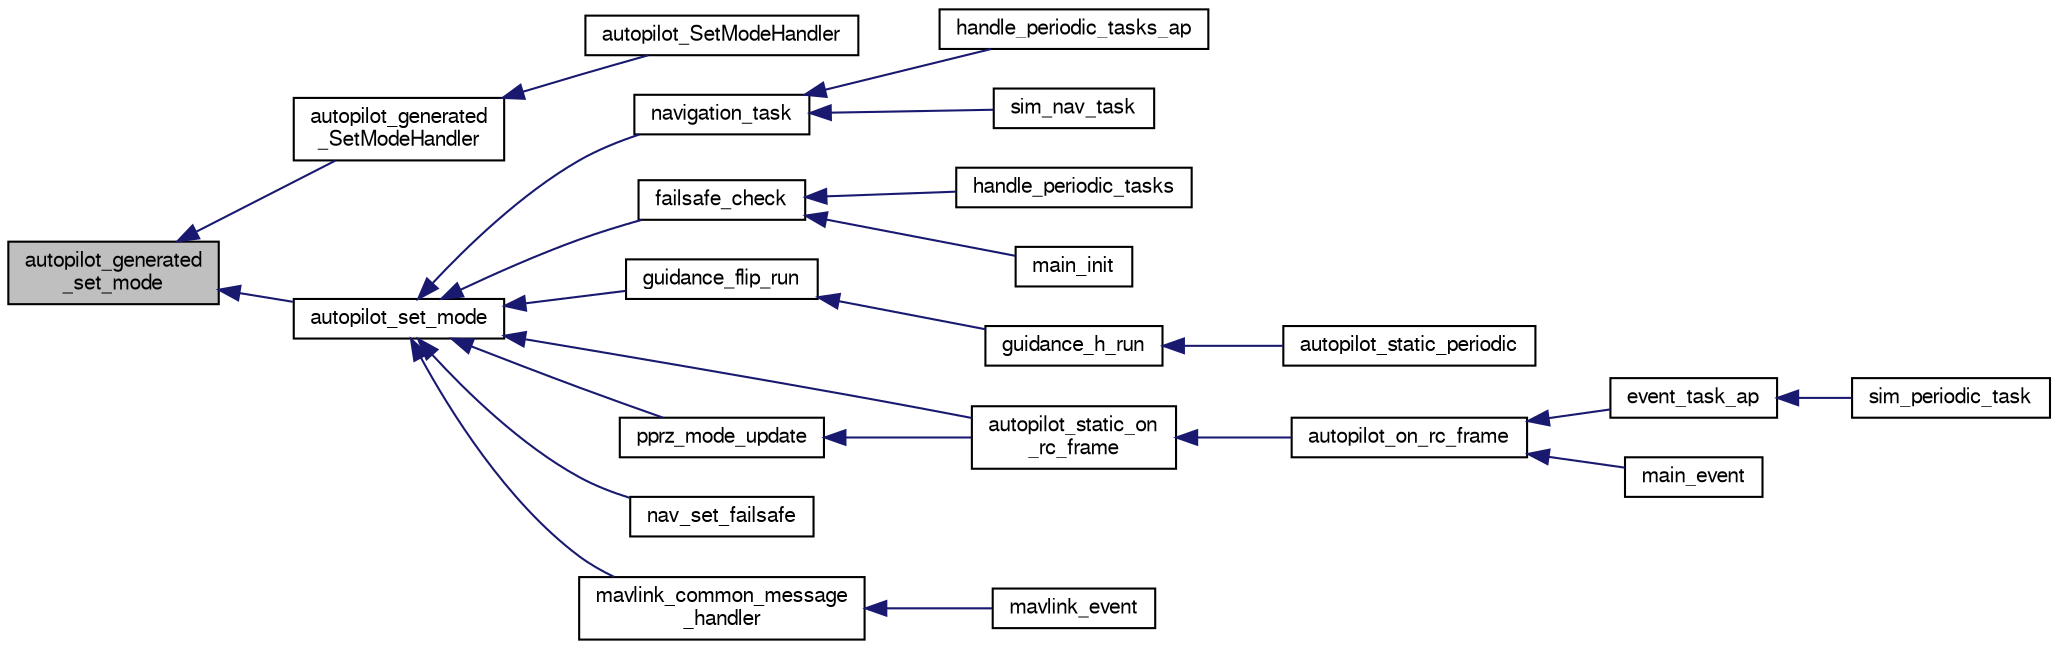 digraph "autopilot_generated_set_mode"
{
  edge [fontname="FreeSans",fontsize="10",labelfontname="FreeSans",labelfontsize="10"];
  node [fontname="FreeSans",fontsize="10",shape=record];
  rankdir="LR";
  Node1 [label="autopilot_generated\l_set_mode",height=0.2,width=0.4,color="black", fillcolor="grey75", style="filled", fontcolor="black"];
  Node1 -> Node2 [dir="back",color="midnightblue",fontsize="10",style="solid",fontname="FreeSans"];
  Node2 [label="autopilot_generated\l_SetModeHandler",height=0.2,width=0.4,color="black", fillcolor="white", style="filled",URL="$rover_2autopilot__generated_8h.html#af8a88318eb9987a9a42010173dbcf65d",tooltip="AP mode setting handler. "];
  Node2 -> Node3 [dir="back",color="midnightblue",fontsize="10",style="solid",fontname="FreeSans"];
  Node3 [label="autopilot_SetModeHandler",height=0.2,width=0.4,color="black", fillcolor="white", style="filled",URL="$autopilot_8h.html#a651a9f8c5088099dad4861cedcb3b956",tooltip="Handler for setter function with dl_setting. "];
  Node1 -> Node4 [dir="back",color="midnightblue",fontsize="10",style="solid",fontname="FreeSans"];
  Node4 [label="autopilot_set_mode",height=0.2,width=0.4,color="black", fillcolor="white", style="filled",URL="$autopilot_8h.html#a1b657630df5b70390e96f4964390210a",tooltip="Set new autopilot mode. "];
  Node4 -> Node5 [dir="back",color="midnightblue",fontsize="10",style="solid",fontname="FreeSans"];
  Node5 [label="autopilot_static_on\l_rc_frame",height=0.2,width=0.4,color="black", fillcolor="white", style="filled",URL="$rotorcraft_2autopilot__static_8h.html#af48775939dfa2cf7533658fb85851a35",tooltip="Function to be called when a message from FBW is available. "];
  Node5 -> Node6 [dir="back",color="midnightblue",fontsize="10",style="solid",fontname="FreeSans"];
  Node6 [label="autopilot_on_rc_frame",height=0.2,width=0.4,color="black", fillcolor="white", style="filled",URL="$autopilot_8h.html#a7339f5741706cb9c2e2186b1174cc770",tooltip="Autopilot RC input event hadler. "];
  Node6 -> Node7 [dir="back",color="midnightblue",fontsize="10",style="solid",fontname="FreeSans"];
  Node7 [label="event_task_ap",height=0.2,width=0.4,color="black", fillcolor="white", style="filled",URL="$fixedwing_2main__ap_8h.html#a2b4e383f6a21da5bad019df0b3891508"];
  Node7 -> Node8 [dir="back",color="midnightblue",fontsize="10",style="solid",fontname="FreeSans"];
  Node8 [label="sim_periodic_task",height=0.2,width=0.4,color="black", fillcolor="white", style="filled",URL="$sim__ap_8c.html#a4f982dacbb35ccfc3e0fcaa64156a2a0"];
  Node6 -> Node9 [dir="back",color="midnightblue",fontsize="10",style="solid",fontname="FreeSans"];
  Node9 [label="main_event",height=0.2,width=0.4,color="black", fillcolor="white", style="filled",URL="$rover_2main__ap_8h.html#ad0fb4f12833cb2f0b4c69fa317ea24d9"];
  Node4 -> Node10 [dir="back",color="midnightblue",fontsize="10",style="solid",fontname="FreeSans"];
  Node10 [label="failsafe_check",height=0.2,width=0.4,color="black", fillcolor="white", style="filled",URL="$rover_2main__ap_8h.html#a9b33ef8d06e683b2dac822bdf94cd1a8"];
  Node10 -> Node11 [dir="back",color="midnightblue",fontsize="10",style="solid",fontname="FreeSans"];
  Node11 [label="main_init",height=0.2,width=0.4,color="black", fillcolor="white", style="filled",URL="$rover_2main__ap_8h.html#a3719465edd56d2b587a6b340f29e4f90",tooltip="Main initialization. "];
  Node10 -> Node12 [dir="back",color="midnightblue",fontsize="10",style="solid",fontname="FreeSans"];
  Node12 [label="handle_periodic_tasks",height=0.2,width=0.4,color="black", fillcolor="white", style="filled",URL="$rover_2main__ap_8h.html#ab79bb049ce85bf2ed3a75c6b12c02bcb"];
  Node4 -> Node13 [dir="back",color="midnightblue",fontsize="10",style="solid",fontname="FreeSans"];
  Node13 [label="guidance_flip_run",height=0.2,width=0.4,color="black", fillcolor="white", style="filled",URL="$guidance__flip_8h.html#a341f66aaa1a6e736e980ae5cccb3c0f5"];
  Node13 -> Node14 [dir="back",color="midnightblue",fontsize="10",style="solid",fontname="FreeSans"];
  Node14 [label="guidance_h_run",height=0.2,width=0.4,color="black", fillcolor="white", style="filled",URL="$rotorcraft_2guidance_2guidance__h_8h.html#afff2f6a359638c74d5d1051c3edfa554"];
  Node14 -> Node15 [dir="back",color="midnightblue",fontsize="10",style="solid",fontname="FreeSans"];
  Node15 [label="autopilot_static_periodic",height=0.2,width=0.4,color="black", fillcolor="white", style="filled",URL="$rotorcraft_2autopilot__static_8c.html#a81ff7c3a0611cb76bfbd35fc817070d6"];
  Node4 -> Node16 [dir="back",color="midnightblue",fontsize="10",style="solid",fontname="FreeSans"];
  Node16 [label="mavlink_common_message\l_handler",height=0.2,width=0.4,color="black", fillcolor="white", style="filled",URL="$mavlink_8c.html#a92b02fdeb899791573ef52506deb653c"];
  Node16 -> Node17 [dir="back",color="midnightblue",fontsize="10",style="solid",fontname="FreeSans"];
  Node17 [label="mavlink_event",height=0.2,width=0.4,color="black", fillcolor="white", style="filled",URL="$mavlink_8h.html#aca06c0aea877a0d9c57a5e16cee711d7",tooltip="Event MAVLink calls. "];
  Node4 -> Node18 [dir="back",color="midnightblue",fontsize="10",style="solid",fontname="FreeSans"];
  Node18 [label="nav_set_failsafe",height=0.2,width=0.4,color="black", fillcolor="white", style="filled",URL="$rover_2navigation_8h.html#aff35ca4ac1b178feb34fcd9cf117ae6b"];
  Node4 -> Node19 [dir="back",color="midnightblue",fontsize="10",style="solid",fontname="FreeSans"];
  Node19 [label="navigation_task",height=0.2,width=0.4,color="black", fillcolor="white", style="filled",URL="$fixedwing_2autopilot__static_8h.html#a79f823520ea0823e20084686978281e6",tooltip="Control loops FIXME should be somewhere else. "];
  Node19 -> Node20 [dir="back",color="midnightblue",fontsize="10",style="solid",fontname="FreeSans"];
  Node20 [label="sim_nav_task",height=0.2,width=0.4,color="black", fillcolor="white", style="filled",URL="$sim__ap_8c.html#a8c0970e9878d0e3e3e6c5d6ff0741d4f"];
  Node19 -> Node21 [dir="back",color="midnightblue",fontsize="10",style="solid",fontname="FreeSans"];
  Node21 [label="handle_periodic_tasks_ap",height=0.2,width=0.4,color="black", fillcolor="white", style="filled",URL="$fixedwing_2main__ap_8h.html#a43fd973b44bcc2c2583cf8287048212f"];
  Node4 -> Node22 [dir="back",color="midnightblue",fontsize="10",style="solid",fontname="FreeSans"];
  Node22 [label="pprz_mode_update",height=0.2,width=0.4,color="black", fillcolor="white", style="filled",URL="$fixedwing_2autopilot__static_8c.html#a83e52893d778a46aeda1b3c09ffd0656",tooltip="Update paparazzi mode. "];
  Node22 -> Node5 [dir="back",color="midnightblue",fontsize="10",style="solid",fontname="FreeSans"];
}
